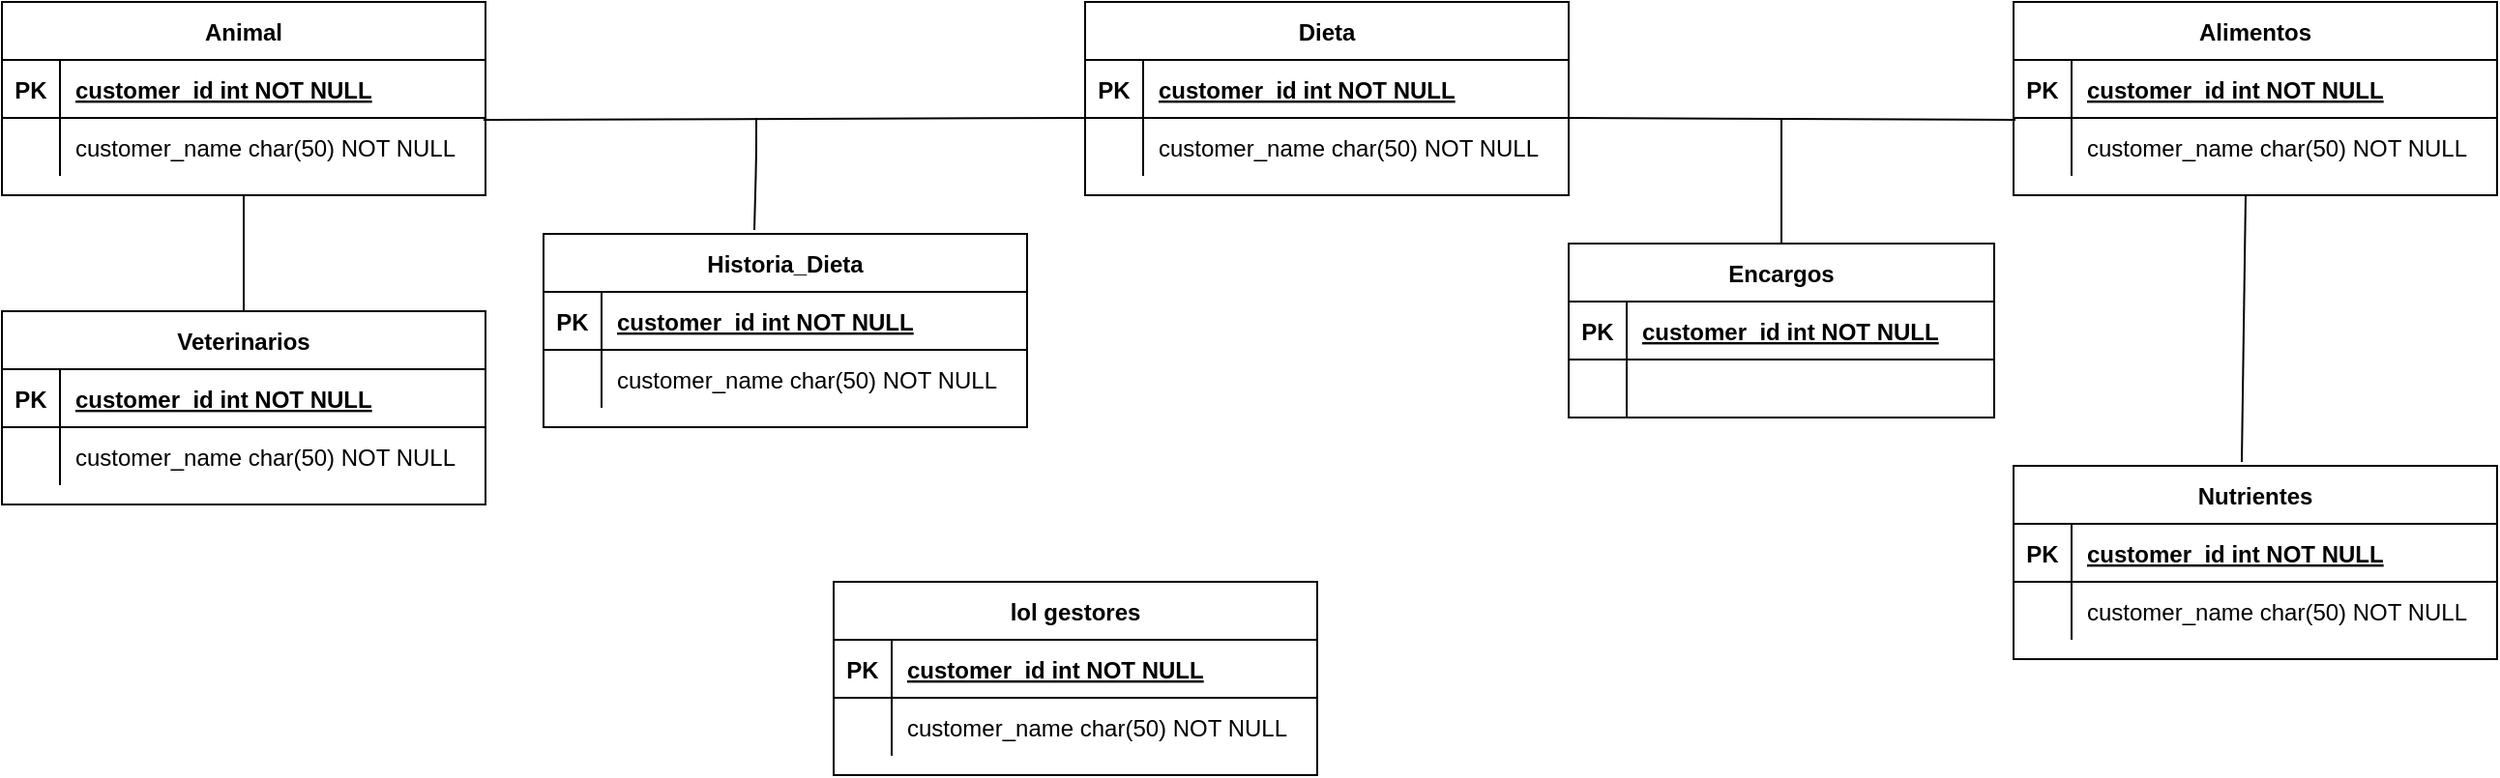 <mxfile version="13.7.1" type="github">
  <diagram id="R2lEEEUBdFMjLlhIrx00" name="Page-1">
    <mxGraphModel dx="462" dy="793" grid="1" gridSize="10" guides="1" tooltips="1" connect="1" arrows="1" fold="1" page="1" pageScale="1" pageWidth="850" pageHeight="1100" math="0" shadow="0" extFonts="Permanent Marker^https://fonts.googleapis.com/css?family=Permanent+Marker">
      <root>
        <mxCell id="0" />
        <mxCell id="1" parent="0" />
        <mxCell id="C-vyLk0tnHw3VtMMgP7b-23" value="Animal" style="shape=table;startSize=30;container=1;collapsible=1;childLayout=tableLayout;fixedRows=1;rowLines=0;fontStyle=1;align=center;resizeLast=1;" parent="1" vertex="1">
          <mxGeometry x="120" y="120" width="250" height="100" as="geometry" />
        </mxCell>
        <mxCell id="C-vyLk0tnHw3VtMMgP7b-24" value="" style="shape=partialRectangle;collapsible=0;dropTarget=0;pointerEvents=0;fillColor=none;points=[[0,0.5],[1,0.5]];portConstraint=eastwest;top=0;left=0;right=0;bottom=1;" parent="C-vyLk0tnHw3VtMMgP7b-23" vertex="1">
          <mxGeometry y="30" width="250" height="30" as="geometry" />
        </mxCell>
        <mxCell id="C-vyLk0tnHw3VtMMgP7b-25" value="PK" style="shape=partialRectangle;overflow=hidden;connectable=0;fillColor=none;top=0;left=0;bottom=0;right=0;fontStyle=1;" parent="C-vyLk0tnHw3VtMMgP7b-24" vertex="1">
          <mxGeometry width="30" height="30" as="geometry" />
        </mxCell>
        <mxCell id="C-vyLk0tnHw3VtMMgP7b-26" value="customer_id int NOT NULL " style="shape=partialRectangle;overflow=hidden;connectable=0;fillColor=none;top=0;left=0;bottom=0;right=0;align=left;spacingLeft=6;fontStyle=5;" parent="C-vyLk0tnHw3VtMMgP7b-24" vertex="1">
          <mxGeometry x="30" width="220" height="30" as="geometry" />
        </mxCell>
        <mxCell id="C-vyLk0tnHw3VtMMgP7b-27" value="" style="shape=partialRectangle;collapsible=0;dropTarget=0;pointerEvents=0;fillColor=none;points=[[0,0.5],[1,0.5]];portConstraint=eastwest;top=0;left=0;right=0;bottom=0;" parent="C-vyLk0tnHw3VtMMgP7b-23" vertex="1">
          <mxGeometry y="60" width="250" height="30" as="geometry" />
        </mxCell>
        <mxCell id="C-vyLk0tnHw3VtMMgP7b-28" value="" style="shape=partialRectangle;overflow=hidden;connectable=0;fillColor=none;top=0;left=0;bottom=0;right=0;" parent="C-vyLk0tnHw3VtMMgP7b-27" vertex="1">
          <mxGeometry width="30" height="30" as="geometry" />
        </mxCell>
        <mxCell id="C-vyLk0tnHw3VtMMgP7b-29" value="customer_name char(50) NOT NULL" style="shape=partialRectangle;overflow=hidden;connectable=0;fillColor=none;top=0;left=0;bottom=0;right=0;align=left;spacingLeft=6;" parent="C-vyLk0tnHw3VtMMgP7b-27" vertex="1">
          <mxGeometry x="30" width="220" height="30" as="geometry" />
        </mxCell>
        <mxCell id="vAdYRrkpE2YN27_OM2ur-1" value="Veterinarios" style="shape=table;startSize=30;container=1;collapsible=1;childLayout=tableLayout;fixedRows=1;rowLines=0;fontStyle=1;align=center;resizeLast=1;" vertex="1" parent="1">
          <mxGeometry x="120" y="280" width="250" height="100" as="geometry" />
        </mxCell>
        <mxCell id="vAdYRrkpE2YN27_OM2ur-2" value="" style="shape=partialRectangle;collapsible=0;dropTarget=0;pointerEvents=0;fillColor=none;points=[[0,0.5],[1,0.5]];portConstraint=eastwest;top=0;left=0;right=0;bottom=1;" vertex="1" parent="vAdYRrkpE2YN27_OM2ur-1">
          <mxGeometry y="30" width="250" height="30" as="geometry" />
        </mxCell>
        <mxCell id="vAdYRrkpE2YN27_OM2ur-3" value="PK" style="shape=partialRectangle;overflow=hidden;connectable=0;fillColor=none;top=0;left=0;bottom=0;right=0;fontStyle=1;" vertex="1" parent="vAdYRrkpE2YN27_OM2ur-2">
          <mxGeometry width="30" height="30" as="geometry" />
        </mxCell>
        <mxCell id="vAdYRrkpE2YN27_OM2ur-4" value="customer_id int NOT NULL " style="shape=partialRectangle;overflow=hidden;connectable=0;fillColor=none;top=0;left=0;bottom=0;right=0;align=left;spacingLeft=6;fontStyle=5;" vertex="1" parent="vAdYRrkpE2YN27_OM2ur-2">
          <mxGeometry x="30" width="220" height="30" as="geometry" />
        </mxCell>
        <mxCell id="vAdYRrkpE2YN27_OM2ur-5" value="" style="shape=partialRectangle;collapsible=0;dropTarget=0;pointerEvents=0;fillColor=none;points=[[0,0.5],[1,0.5]];portConstraint=eastwest;top=0;left=0;right=0;bottom=0;" vertex="1" parent="vAdYRrkpE2YN27_OM2ur-1">
          <mxGeometry y="60" width="250" height="30" as="geometry" />
        </mxCell>
        <mxCell id="vAdYRrkpE2YN27_OM2ur-6" value="" style="shape=partialRectangle;overflow=hidden;connectable=0;fillColor=none;top=0;left=0;bottom=0;right=0;" vertex="1" parent="vAdYRrkpE2YN27_OM2ur-5">
          <mxGeometry width="30" height="30" as="geometry" />
        </mxCell>
        <mxCell id="vAdYRrkpE2YN27_OM2ur-7" value="customer_name char(50) NOT NULL" style="shape=partialRectangle;overflow=hidden;connectable=0;fillColor=none;top=0;left=0;bottom=0;right=0;align=left;spacingLeft=6;" vertex="1" parent="vAdYRrkpE2YN27_OM2ur-5">
          <mxGeometry x="30" width="220" height="30" as="geometry" />
        </mxCell>
        <mxCell id="vAdYRrkpE2YN27_OM2ur-50" value="Dieta" style="shape=table;startSize=30;container=1;collapsible=1;childLayout=tableLayout;fixedRows=1;rowLines=0;fontStyle=1;align=center;resizeLast=1;" vertex="1" parent="1">
          <mxGeometry x="680" y="120" width="250" height="100" as="geometry" />
        </mxCell>
        <mxCell id="vAdYRrkpE2YN27_OM2ur-51" value="" style="shape=partialRectangle;collapsible=0;dropTarget=0;pointerEvents=0;fillColor=none;points=[[0,0.5],[1,0.5]];portConstraint=eastwest;top=0;left=0;right=0;bottom=1;" vertex="1" parent="vAdYRrkpE2YN27_OM2ur-50">
          <mxGeometry y="30" width="250" height="30" as="geometry" />
        </mxCell>
        <mxCell id="vAdYRrkpE2YN27_OM2ur-52" value="PK" style="shape=partialRectangle;overflow=hidden;connectable=0;fillColor=none;top=0;left=0;bottom=0;right=0;fontStyle=1;" vertex="1" parent="vAdYRrkpE2YN27_OM2ur-51">
          <mxGeometry width="30" height="30" as="geometry" />
        </mxCell>
        <mxCell id="vAdYRrkpE2YN27_OM2ur-53" value="customer_id int NOT NULL " style="shape=partialRectangle;overflow=hidden;connectable=0;fillColor=none;top=0;left=0;bottom=0;right=0;align=left;spacingLeft=6;fontStyle=5;" vertex="1" parent="vAdYRrkpE2YN27_OM2ur-51">
          <mxGeometry x="30" width="220" height="30" as="geometry" />
        </mxCell>
        <mxCell id="vAdYRrkpE2YN27_OM2ur-54" value="" style="shape=partialRectangle;collapsible=0;dropTarget=0;pointerEvents=0;fillColor=none;points=[[0,0.5],[1,0.5]];portConstraint=eastwest;top=0;left=0;right=0;bottom=0;" vertex="1" parent="vAdYRrkpE2YN27_OM2ur-50">
          <mxGeometry y="60" width="250" height="30" as="geometry" />
        </mxCell>
        <mxCell id="vAdYRrkpE2YN27_OM2ur-55" value="" style="shape=partialRectangle;overflow=hidden;connectable=0;fillColor=none;top=0;left=0;bottom=0;right=0;" vertex="1" parent="vAdYRrkpE2YN27_OM2ur-54">
          <mxGeometry width="30" height="30" as="geometry" />
        </mxCell>
        <mxCell id="vAdYRrkpE2YN27_OM2ur-56" value="customer_name char(50) NOT NULL" style="shape=partialRectangle;overflow=hidden;connectable=0;fillColor=none;top=0;left=0;bottom=0;right=0;align=left;spacingLeft=6;" vertex="1" parent="vAdYRrkpE2YN27_OM2ur-54">
          <mxGeometry x="30" width="220" height="30" as="geometry" />
        </mxCell>
        <mxCell id="vAdYRrkpE2YN27_OM2ur-8" value="Historia_Dieta" style="shape=table;startSize=30;container=1;collapsible=1;childLayout=tableLayout;fixedRows=1;rowLines=0;fontStyle=1;align=center;resizeLast=1;" vertex="1" parent="1">
          <mxGeometry x="400" y="240" width="250" height="100" as="geometry" />
        </mxCell>
        <mxCell id="vAdYRrkpE2YN27_OM2ur-9" value="" style="shape=partialRectangle;collapsible=0;dropTarget=0;pointerEvents=0;fillColor=none;points=[[0,0.5],[1,0.5]];portConstraint=eastwest;top=0;left=0;right=0;bottom=1;" vertex="1" parent="vAdYRrkpE2YN27_OM2ur-8">
          <mxGeometry y="30" width="250" height="30" as="geometry" />
        </mxCell>
        <mxCell id="vAdYRrkpE2YN27_OM2ur-10" value="PK" style="shape=partialRectangle;overflow=hidden;connectable=0;fillColor=none;top=0;left=0;bottom=0;right=0;fontStyle=1;" vertex="1" parent="vAdYRrkpE2YN27_OM2ur-9">
          <mxGeometry width="30" height="30" as="geometry" />
        </mxCell>
        <mxCell id="vAdYRrkpE2YN27_OM2ur-11" value="customer_id int NOT NULL " style="shape=partialRectangle;overflow=hidden;connectable=0;fillColor=none;top=0;left=0;bottom=0;right=0;align=left;spacingLeft=6;fontStyle=5;" vertex="1" parent="vAdYRrkpE2YN27_OM2ur-9">
          <mxGeometry x="30" width="220" height="30" as="geometry" />
        </mxCell>
        <mxCell id="vAdYRrkpE2YN27_OM2ur-12" value="" style="shape=partialRectangle;collapsible=0;dropTarget=0;pointerEvents=0;fillColor=none;points=[[0,0.5],[1,0.5]];portConstraint=eastwest;top=0;left=0;right=0;bottom=0;" vertex="1" parent="vAdYRrkpE2YN27_OM2ur-8">
          <mxGeometry y="60" width="250" height="30" as="geometry" />
        </mxCell>
        <mxCell id="vAdYRrkpE2YN27_OM2ur-13" value="" style="shape=partialRectangle;overflow=hidden;connectable=0;fillColor=none;top=0;left=0;bottom=0;right=0;" vertex="1" parent="vAdYRrkpE2YN27_OM2ur-12">
          <mxGeometry width="30" height="30" as="geometry" />
        </mxCell>
        <mxCell id="vAdYRrkpE2YN27_OM2ur-14" value="customer_name char(50) NOT NULL" style="shape=partialRectangle;overflow=hidden;connectable=0;fillColor=none;top=0;left=0;bottom=0;right=0;align=left;spacingLeft=6;" vertex="1" parent="vAdYRrkpE2YN27_OM2ur-12">
          <mxGeometry x="30" width="220" height="30" as="geometry" />
        </mxCell>
        <mxCell id="vAdYRrkpE2YN27_OM2ur-15" value="Alimentos" style="shape=table;startSize=30;container=1;collapsible=1;childLayout=tableLayout;fixedRows=1;rowLines=0;fontStyle=1;align=center;resizeLast=1;" vertex="1" parent="1">
          <mxGeometry x="1160" y="120" width="250" height="100" as="geometry" />
        </mxCell>
        <mxCell id="vAdYRrkpE2YN27_OM2ur-16" value="" style="shape=partialRectangle;collapsible=0;dropTarget=0;pointerEvents=0;fillColor=none;points=[[0,0.5],[1,0.5]];portConstraint=eastwest;top=0;left=0;right=0;bottom=1;" vertex="1" parent="vAdYRrkpE2YN27_OM2ur-15">
          <mxGeometry y="30" width="250" height="30" as="geometry" />
        </mxCell>
        <mxCell id="vAdYRrkpE2YN27_OM2ur-17" value="PK" style="shape=partialRectangle;overflow=hidden;connectable=0;fillColor=none;top=0;left=0;bottom=0;right=0;fontStyle=1;" vertex="1" parent="vAdYRrkpE2YN27_OM2ur-16">
          <mxGeometry width="30" height="30" as="geometry" />
        </mxCell>
        <mxCell id="vAdYRrkpE2YN27_OM2ur-18" value="customer_id int NOT NULL " style="shape=partialRectangle;overflow=hidden;connectable=0;fillColor=none;top=0;left=0;bottom=0;right=0;align=left;spacingLeft=6;fontStyle=5;" vertex="1" parent="vAdYRrkpE2YN27_OM2ur-16">
          <mxGeometry x="30" width="220" height="30" as="geometry" />
        </mxCell>
        <mxCell id="vAdYRrkpE2YN27_OM2ur-19" value="" style="shape=partialRectangle;collapsible=0;dropTarget=0;pointerEvents=0;fillColor=none;points=[[0,0.5],[1,0.5]];portConstraint=eastwest;top=0;left=0;right=0;bottom=0;" vertex="1" parent="vAdYRrkpE2YN27_OM2ur-15">
          <mxGeometry y="60" width="250" height="30" as="geometry" />
        </mxCell>
        <mxCell id="vAdYRrkpE2YN27_OM2ur-20" value="" style="shape=partialRectangle;overflow=hidden;connectable=0;fillColor=none;top=0;left=0;bottom=0;right=0;" vertex="1" parent="vAdYRrkpE2YN27_OM2ur-19">
          <mxGeometry width="30" height="30" as="geometry" />
        </mxCell>
        <mxCell id="vAdYRrkpE2YN27_OM2ur-21" value="customer_name char(50) NOT NULL" style="shape=partialRectangle;overflow=hidden;connectable=0;fillColor=none;top=0;left=0;bottom=0;right=0;align=left;spacingLeft=6;" vertex="1" parent="vAdYRrkpE2YN27_OM2ur-19">
          <mxGeometry x="30" width="220" height="30" as="geometry" />
        </mxCell>
        <mxCell id="vAdYRrkpE2YN27_OM2ur-29" value="Encargos" style="shape=table;startSize=30;container=1;collapsible=1;childLayout=tableLayout;fixedRows=1;rowLines=0;fontStyle=1;align=center;resizeLast=1;" vertex="1" parent="1">
          <mxGeometry x="930" y="245" width="220" height="90" as="geometry" />
        </mxCell>
        <mxCell id="vAdYRrkpE2YN27_OM2ur-30" value="" style="shape=partialRectangle;collapsible=0;dropTarget=0;pointerEvents=0;fillColor=none;points=[[0,0.5],[1,0.5]];portConstraint=eastwest;top=0;left=0;right=0;bottom=1;" vertex="1" parent="vAdYRrkpE2YN27_OM2ur-29">
          <mxGeometry y="30" width="220" height="30" as="geometry" />
        </mxCell>
        <mxCell id="vAdYRrkpE2YN27_OM2ur-31" value="PK" style="shape=partialRectangle;overflow=hidden;connectable=0;fillColor=none;top=0;left=0;bottom=0;right=0;fontStyle=1;" vertex="1" parent="vAdYRrkpE2YN27_OM2ur-30">
          <mxGeometry width="30" height="30" as="geometry" />
        </mxCell>
        <mxCell id="vAdYRrkpE2YN27_OM2ur-32" value="customer_id int NOT NULL " style="shape=partialRectangle;overflow=hidden;connectable=0;fillColor=none;top=0;left=0;bottom=0;right=0;align=left;spacingLeft=6;fontStyle=5;" vertex="1" parent="vAdYRrkpE2YN27_OM2ur-30">
          <mxGeometry x="30" width="190" height="30" as="geometry" />
        </mxCell>
        <mxCell id="vAdYRrkpE2YN27_OM2ur-33" value="" style="shape=partialRectangle;collapsible=0;dropTarget=0;pointerEvents=0;fillColor=none;points=[[0,0.5],[1,0.5]];portConstraint=eastwest;top=0;left=0;right=0;bottom=0;" vertex="1" parent="vAdYRrkpE2YN27_OM2ur-29">
          <mxGeometry y="60" width="220" height="30" as="geometry" />
        </mxCell>
        <mxCell id="vAdYRrkpE2YN27_OM2ur-34" value="" style="shape=partialRectangle;overflow=hidden;connectable=0;fillColor=none;top=0;left=0;bottom=0;right=0;" vertex="1" parent="vAdYRrkpE2YN27_OM2ur-33">
          <mxGeometry width="30" height="30" as="geometry" />
        </mxCell>
        <mxCell id="vAdYRrkpE2YN27_OM2ur-35" value="" style="shape=partialRectangle;overflow=hidden;connectable=0;fillColor=none;top=0;left=0;bottom=0;right=0;align=left;spacingLeft=6;" vertex="1" parent="vAdYRrkpE2YN27_OM2ur-33">
          <mxGeometry x="30" width="190" height="30" as="geometry" />
        </mxCell>
        <mxCell id="vAdYRrkpE2YN27_OM2ur-22" value="Nutrientes" style="shape=table;startSize=30;container=1;collapsible=1;childLayout=tableLayout;fixedRows=1;rowLines=0;fontStyle=1;align=center;resizeLast=1;" vertex="1" parent="1">
          <mxGeometry x="1160" y="360" width="250" height="100" as="geometry" />
        </mxCell>
        <mxCell id="vAdYRrkpE2YN27_OM2ur-23" value="" style="shape=partialRectangle;collapsible=0;dropTarget=0;pointerEvents=0;fillColor=none;points=[[0,0.5],[1,0.5]];portConstraint=eastwest;top=0;left=0;right=0;bottom=1;" vertex="1" parent="vAdYRrkpE2YN27_OM2ur-22">
          <mxGeometry y="30" width="250" height="30" as="geometry" />
        </mxCell>
        <mxCell id="vAdYRrkpE2YN27_OM2ur-24" value="PK" style="shape=partialRectangle;overflow=hidden;connectable=0;fillColor=none;top=0;left=0;bottom=0;right=0;fontStyle=1;" vertex="1" parent="vAdYRrkpE2YN27_OM2ur-23">
          <mxGeometry width="30" height="30" as="geometry" />
        </mxCell>
        <mxCell id="vAdYRrkpE2YN27_OM2ur-25" value="customer_id int NOT NULL " style="shape=partialRectangle;overflow=hidden;connectable=0;fillColor=none;top=0;left=0;bottom=0;right=0;align=left;spacingLeft=6;fontStyle=5;" vertex="1" parent="vAdYRrkpE2YN27_OM2ur-23">
          <mxGeometry x="30" width="220" height="30" as="geometry" />
        </mxCell>
        <mxCell id="vAdYRrkpE2YN27_OM2ur-26" value="" style="shape=partialRectangle;collapsible=0;dropTarget=0;pointerEvents=0;fillColor=none;points=[[0,0.5],[1,0.5]];portConstraint=eastwest;top=0;left=0;right=0;bottom=0;" vertex="1" parent="vAdYRrkpE2YN27_OM2ur-22">
          <mxGeometry y="60" width="250" height="30" as="geometry" />
        </mxCell>
        <mxCell id="vAdYRrkpE2YN27_OM2ur-27" value="" style="shape=partialRectangle;overflow=hidden;connectable=0;fillColor=none;top=0;left=0;bottom=0;right=0;" vertex="1" parent="vAdYRrkpE2YN27_OM2ur-26">
          <mxGeometry width="30" height="30" as="geometry" />
        </mxCell>
        <mxCell id="vAdYRrkpE2YN27_OM2ur-28" value="customer_name char(50) NOT NULL" style="shape=partialRectangle;overflow=hidden;connectable=0;fillColor=none;top=0;left=0;bottom=0;right=0;align=left;spacingLeft=6;" vertex="1" parent="vAdYRrkpE2YN27_OM2ur-26">
          <mxGeometry x="30" width="220" height="30" as="geometry" />
        </mxCell>
        <mxCell id="vAdYRrkpE2YN27_OM2ur-67" value="" style="endArrow=none;html=1;exitX=0.996;exitY=0.033;exitDx=0;exitDy=0;exitPerimeter=0;entryX=0.016;entryY=0;entryDx=0;entryDy=0;entryPerimeter=0;" edge="1" parent="1" source="C-vyLk0tnHw3VtMMgP7b-27" target="vAdYRrkpE2YN27_OM2ur-54">
          <mxGeometry width="50" height="50" relative="1" as="geometry">
            <mxPoint x="400" y="180" as="sourcePoint" />
            <mxPoint x="450" y="130" as="targetPoint" />
          </mxGeometry>
        </mxCell>
        <mxCell id="vAdYRrkpE2YN27_OM2ur-68" value="" style="endArrow=none;html=1;exitX=0.436;exitY=-0.02;exitDx=0;exitDy=0;exitPerimeter=0;" edge="1" parent="1" source="vAdYRrkpE2YN27_OM2ur-8">
          <mxGeometry width="50" height="50" relative="1" as="geometry">
            <mxPoint x="690" y="290" as="sourcePoint" />
            <mxPoint x="510" y="180" as="targetPoint" />
            <Array as="points">
              <mxPoint x="510" y="200" />
            </Array>
          </mxGeometry>
        </mxCell>
        <mxCell id="vAdYRrkpE2YN27_OM2ur-69" value="" style="endArrow=none;html=1;exitX=1;exitY=0;exitDx=0;exitDy=0;exitPerimeter=0;entryX=0.004;entryY=0.033;entryDx=0;entryDy=0;entryPerimeter=0;" edge="1" parent="1" source="vAdYRrkpE2YN27_OM2ur-54" target="vAdYRrkpE2YN27_OM2ur-19">
          <mxGeometry width="50" height="50" relative="1" as="geometry">
            <mxPoint x="1015" y="195" as="sourcePoint" />
            <mxPoint x="1065" y="145" as="targetPoint" />
          </mxGeometry>
        </mxCell>
        <mxCell id="vAdYRrkpE2YN27_OM2ur-70" value="" style="endArrow=none;html=1;exitX=0.5;exitY=0;exitDx=0;exitDy=0;entryX=0.5;entryY=1;entryDx=0;entryDy=0;" edge="1" parent="1" source="vAdYRrkpE2YN27_OM2ur-1" target="C-vyLk0tnHw3VtMMgP7b-23">
          <mxGeometry width="50" height="50" relative="1" as="geometry">
            <mxPoint x="230" y="270" as="sourcePoint" />
            <mxPoint x="280" y="220" as="targetPoint" />
          </mxGeometry>
        </mxCell>
        <mxCell id="vAdYRrkpE2YN27_OM2ur-71" value="" style="endArrow=none;html=1;" edge="1" parent="1">
          <mxGeometry width="50" height="50" relative="1" as="geometry">
            <mxPoint x="1040" y="245" as="sourcePoint" />
            <mxPoint x="1040" y="180" as="targetPoint" />
          </mxGeometry>
        </mxCell>
        <mxCell id="vAdYRrkpE2YN27_OM2ur-72" value="" style="endArrow=none;html=1;exitX=0.472;exitY=-0.02;exitDx=0;exitDy=0;exitPerimeter=0;" edge="1" parent="1" source="vAdYRrkpE2YN27_OM2ur-22">
          <mxGeometry width="50" height="50" relative="1" as="geometry">
            <mxPoint x="1230" y="270" as="sourcePoint" />
            <mxPoint x="1280" y="220" as="targetPoint" />
          </mxGeometry>
        </mxCell>
        <mxCell id="vAdYRrkpE2YN27_OM2ur-43" value="lol gestores" style="shape=table;startSize=30;container=1;collapsible=1;childLayout=tableLayout;fixedRows=1;rowLines=0;fontStyle=1;align=center;resizeLast=1;" vertex="1" parent="1">
          <mxGeometry x="550" y="420" width="250" height="100" as="geometry" />
        </mxCell>
        <mxCell id="vAdYRrkpE2YN27_OM2ur-44" value="" style="shape=partialRectangle;collapsible=0;dropTarget=0;pointerEvents=0;fillColor=none;points=[[0,0.5],[1,0.5]];portConstraint=eastwest;top=0;left=0;right=0;bottom=1;" vertex="1" parent="vAdYRrkpE2YN27_OM2ur-43">
          <mxGeometry y="30" width="250" height="30" as="geometry" />
        </mxCell>
        <mxCell id="vAdYRrkpE2YN27_OM2ur-45" value="PK" style="shape=partialRectangle;overflow=hidden;connectable=0;fillColor=none;top=0;left=0;bottom=0;right=0;fontStyle=1;" vertex="1" parent="vAdYRrkpE2YN27_OM2ur-44">
          <mxGeometry width="30" height="30" as="geometry" />
        </mxCell>
        <mxCell id="vAdYRrkpE2YN27_OM2ur-46" value="customer_id int NOT NULL " style="shape=partialRectangle;overflow=hidden;connectable=0;fillColor=none;top=0;left=0;bottom=0;right=0;align=left;spacingLeft=6;fontStyle=5;" vertex="1" parent="vAdYRrkpE2YN27_OM2ur-44">
          <mxGeometry x="30" width="220" height="30" as="geometry" />
        </mxCell>
        <mxCell id="vAdYRrkpE2YN27_OM2ur-47" value="" style="shape=partialRectangle;collapsible=0;dropTarget=0;pointerEvents=0;fillColor=none;points=[[0,0.5],[1,0.5]];portConstraint=eastwest;top=0;left=0;right=0;bottom=0;" vertex="1" parent="vAdYRrkpE2YN27_OM2ur-43">
          <mxGeometry y="60" width="250" height="30" as="geometry" />
        </mxCell>
        <mxCell id="vAdYRrkpE2YN27_OM2ur-48" value="" style="shape=partialRectangle;overflow=hidden;connectable=0;fillColor=none;top=0;left=0;bottom=0;right=0;" vertex="1" parent="vAdYRrkpE2YN27_OM2ur-47">
          <mxGeometry width="30" height="30" as="geometry" />
        </mxCell>
        <mxCell id="vAdYRrkpE2YN27_OM2ur-49" value="customer_name char(50) NOT NULL" style="shape=partialRectangle;overflow=hidden;connectable=0;fillColor=none;top=0;left=0;bottom=0;right=0;align=left;spacingLeft=6;" vertex="1" parent="vAdYRrkpE2YN27_OM2ur-47">
          <mxGeometry x="30" width="220" height="30" as="geometry" />
        </mxCell>
      </root>
    </mxGraphModel>
  </diagram>
</mxfile>
